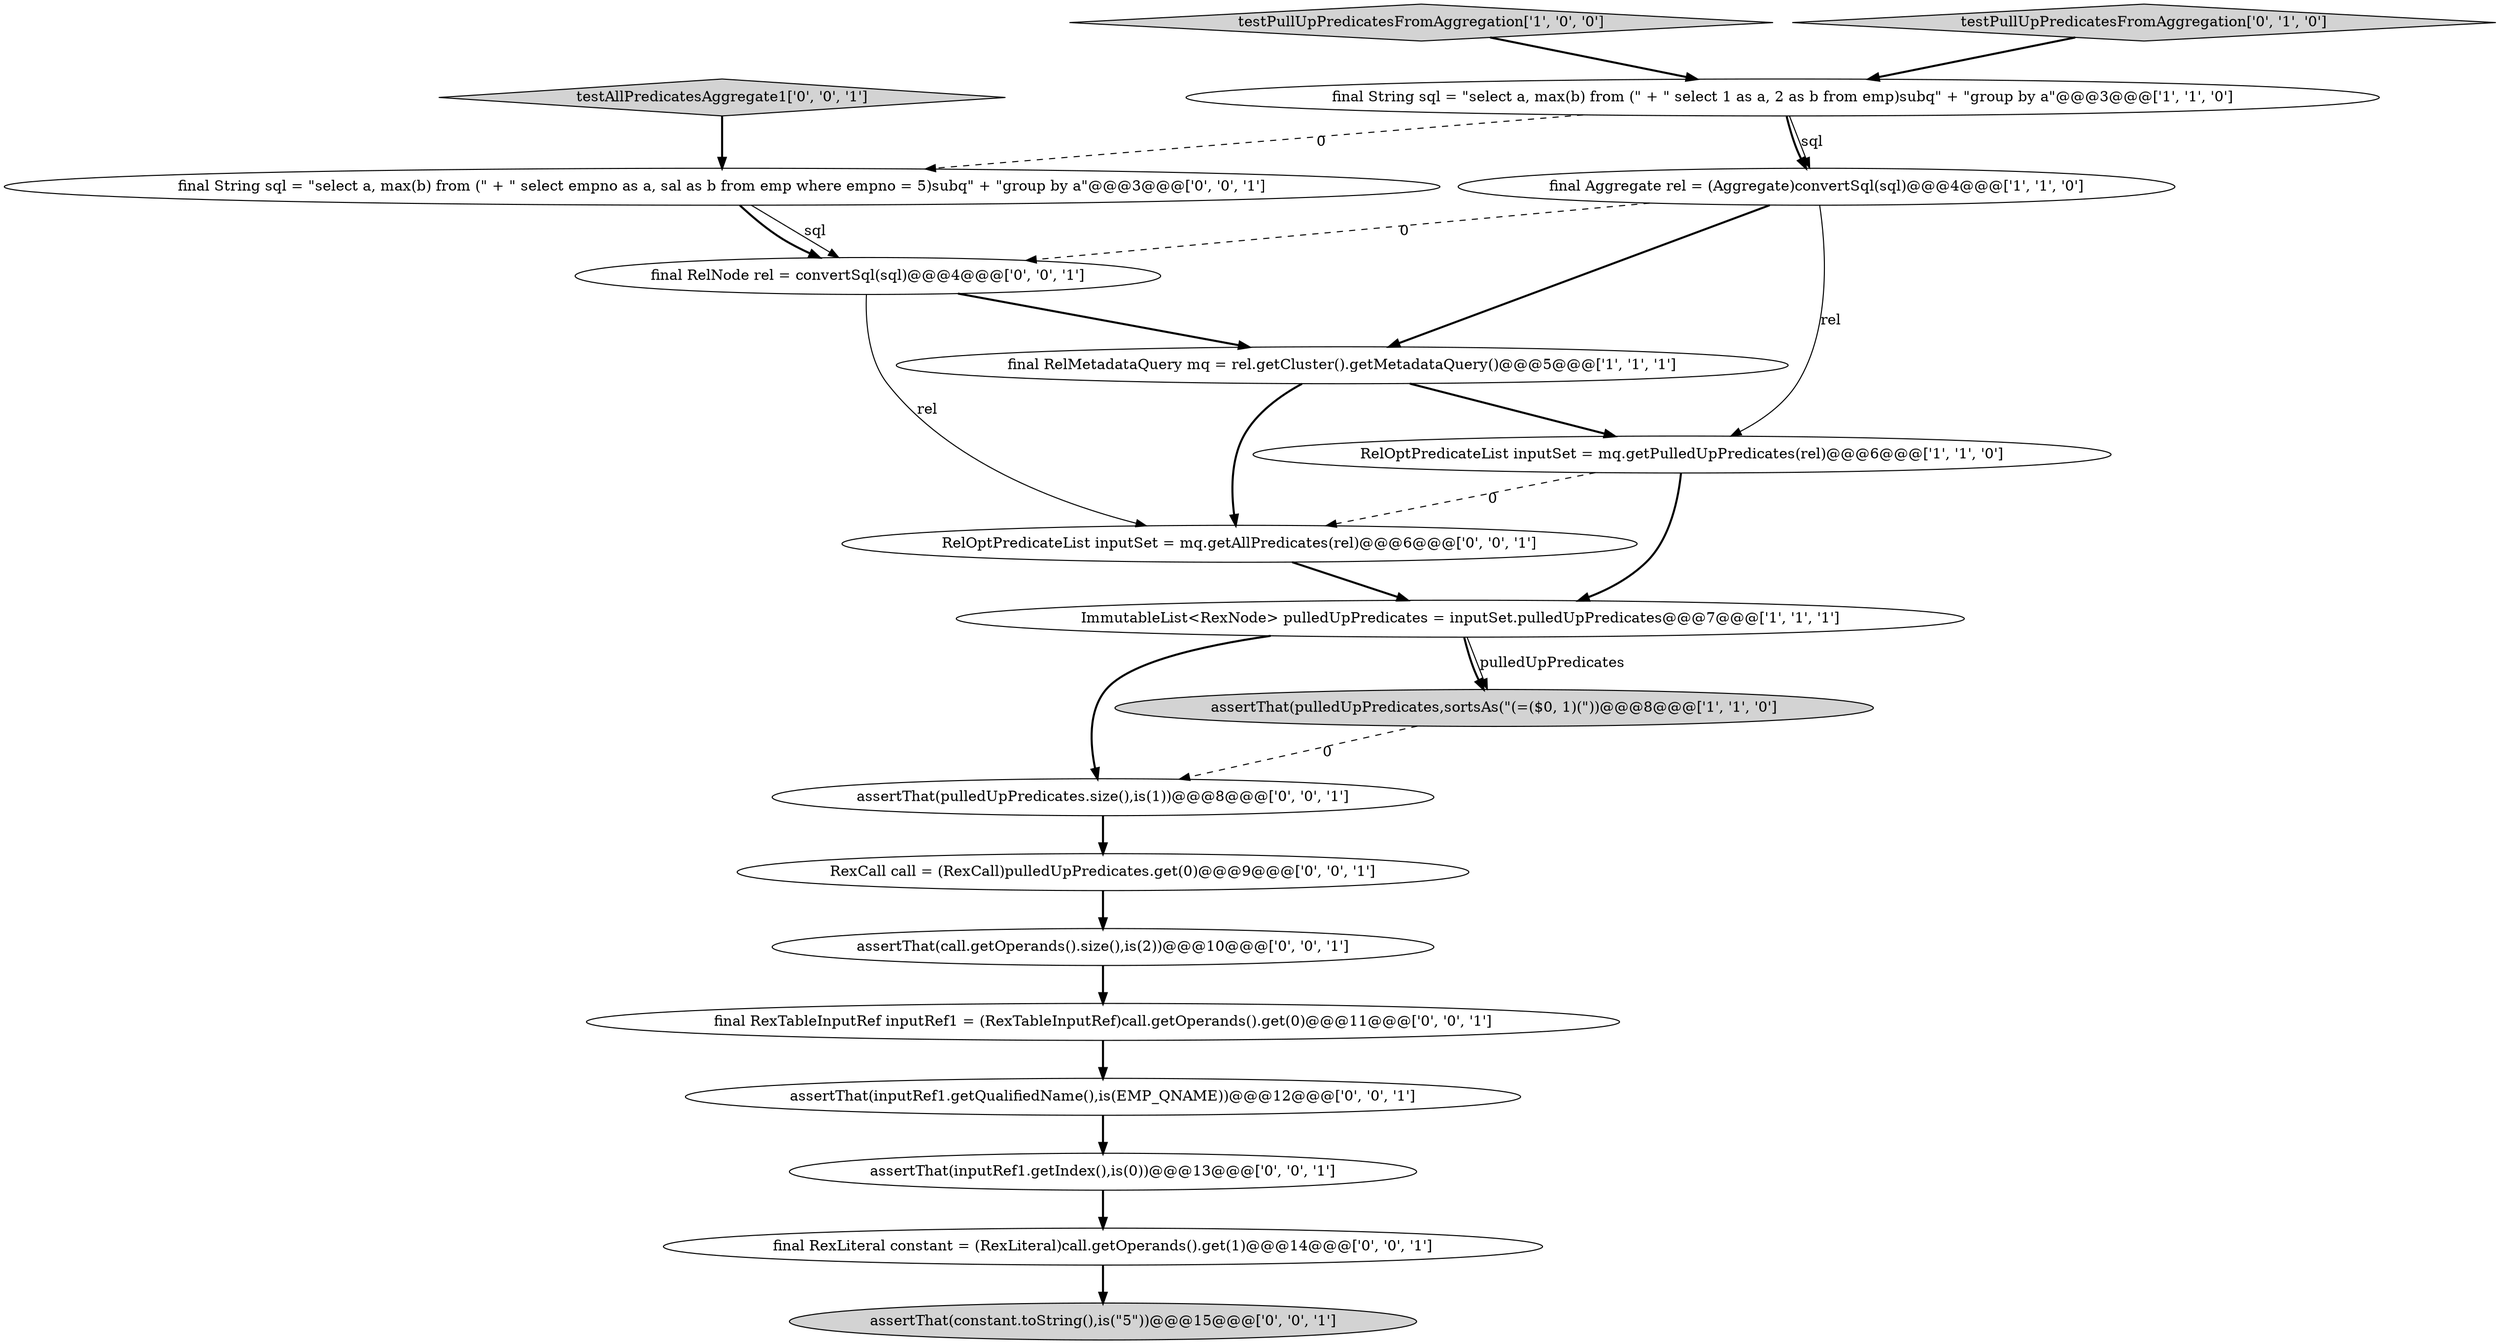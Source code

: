 digraph {
15 [style = filled, label = "testAllPredicatesAggregate1['0', '0', '1']", fillcolor = lightgray, shape = diamond image = "AAA0AAABBB3BBB"];
2 [style = filled, label = "final String sql = \"select a, max(b) from (\" + \" select 1 as a, 2 as b from emp)subq\" + \"group by a\"@@@3@@@['1', '1', '0']", fillcolor = white, shape = ellipse image = "AAA0AAABBB1BBB"];
3 [style = filled, label = "RelOptPredicateList inputSet = mq.getPulledUpPredicates(rel)@@@6@@@['1', '1', '0']", fillcolor = white, shape = ellipse image = "AAA0AAABBB1BBB"];
6 [style = filled, label = "testPullUpPredicatesFromAggregation['1', '0', '0']", fillcolor = lightgray, shape = diamond image = "AAA0AAABBB1BBB"];
1 [style = filled, label = "final Aggregate rel = (Aggregate)convertSql(sql)@@@4@@@['1', '1', '0']", fillcolor = white, shape = ellipse image = "AAA0AAABBB1BBB"];
13 [style = filled, label = "assertThat(inputRef1.getIndex(),is(0))@@@13@@@['0', '0', '1']", fillcolor = white, shape = ellipse image = "AAA0AAABBB3BBB"];
0 [style = filled, label = "ImmutableList<RexNode> pulledUpPredicates = inputSet.pulledUpPredicates@@@7@@@['1', '1', '1']", fillcolor = white, shape = ellipse image = "AAA0AAABBB1BBB"];
9 [style = filled, label = "final RexLiteral constant = (RexLiteral)call.getOperands().get(1)@@@14@@@['0', '0', '1']", fillcolor = white, shape = ellipse image = "AAA0AAABBB3BBB"];
11 [style = filled, label = "assertThat(constant.toString(),is(\"5\"))@@@15@@@['0', '0', '1']", fillcolor = lightgray, shape = ellipse image = "AAA0AAABBB3BBB"];
8 [style = filled, label = "assertThat(pulledUpPredicates.size(),is(1))@@@8@@@['0', '0', '1']", fillcolor = white, shape = ellipse image = "AAA0AAABBB3BBB"];
16 [style = filled, label = "final RexTableInputRef inputRef1 = (RexTableInputRef)call.getOperands().get(0)@@@11@@@['0', '0', '1']", fillcolor = white, shape = ellipse image = "AAA0AAABBB3BBB"];
19 [style = filled, label = "assertThat(inputRef1.getQualifiedName(),is(EMP_QNAME))@@@12@@@['0', '0', '1']", fillcolor = white, shape = ellipse image = "AAA0AAABBB3BBB"];
18 [style = filled, label = "RexCall call = (RexCall)pulledUpPredicates.get(0)@@@9@@@['0', '0', '1']", fillcolor = white, shape = ellipse image = "AAA0AAABBB3BBB"];
7 [style = filled, label = "testPullUpPredicatesFromAggregation['0', '1', '0']", fillcolor = lightgray, shape = diamond image = "AAA0AAABBB2BBB"];
10 [style = filled, label = "final String sql = \"select a, max(b) from (\" + \" select empno as a, sal as b from emp where empno = 5)subq\" + \"group by a\"@@@3@@@['0', '0', '1']", fillcolor = white, shape = ellipse image = "AAA0AAABBB3BBB"];
14 [style = filled, label = "assertThat(call.getOperands().size(),is(2))@@@10@@@['0', '0', '1']", fillcolor = white, shape = ellipse image = "AAA0AAABBB3BBB"];
5 [style = filled, label = "final RelMetadataQuery mq = rel.getCluster().getMetadataQuery()@@@5@@@['1', '1', '1']", fillcolor = white, shape = ellipse image = "AAA0AAABBB1BBB"];
4 [style = filled, label = "assertThat(pulledUpPredicates,sortsAs(\"(=($0, 1)(\"))@@@8@@@['1', '1', '0']", fillcolor = lightgray, shape = ellipse image = "AAA0AAABBB1BBB"];
17 [style = filled, label = "RelOptPredicateList inputSet = mq.getAllPredicates(rel)@@@6@@@['0', '0', '1']", fillcolor = white, shape = ellipse image = "AAA0AAABBB3BBB"];
12 [style = filled, label = "final RelNode rel = convertSql(sql)@@@4@@@['0', '0', '1']", fillcolor = white, shape = ellipse image = "AAA0AAABBB3BBB"];
1->5 [style = bold, label=""];
5->3 [style = bold, label=""];
14->16 [style = bold, label=""];
15->10 [style = bold, label=""];
3->17 [style = dashed, label="0"];
12->5 [style = bold, label=""];
9->11 [style = bold, label=""];
2->1 [style = bold, label=""];
8->18 [style = bold, label=""];
12->17 [style = solid, label="rel"];
1->3 [style = solid, label="rel"];
16->19 [style = bold, label=""];
5->17 [style = bold, label=""];
3->0 [style = bold, label=""];
2->10 [style = dashed, label="0"];
6->2 [style = bold, label=""];
10->12 [style = solid, label="sql"];
1->12 [style = dashed, label="0"];
17->0 [style = bold, label=""];
19->13 [style = bold, label=""];
0->4 [style = bold, label=""];
10->12 [style = bold, label=""];
7->2 [style = bold, label=""];
0->8 [style = bold, label=""];
4->8 [style = dashed, label="0"];
13->9 [style = bold, label=""];
18->14 [style = bold, label=""];
2->1 [style = solid, label="sql"];
0->4 [style = solid, label="pulledUpPredicates"];
}
